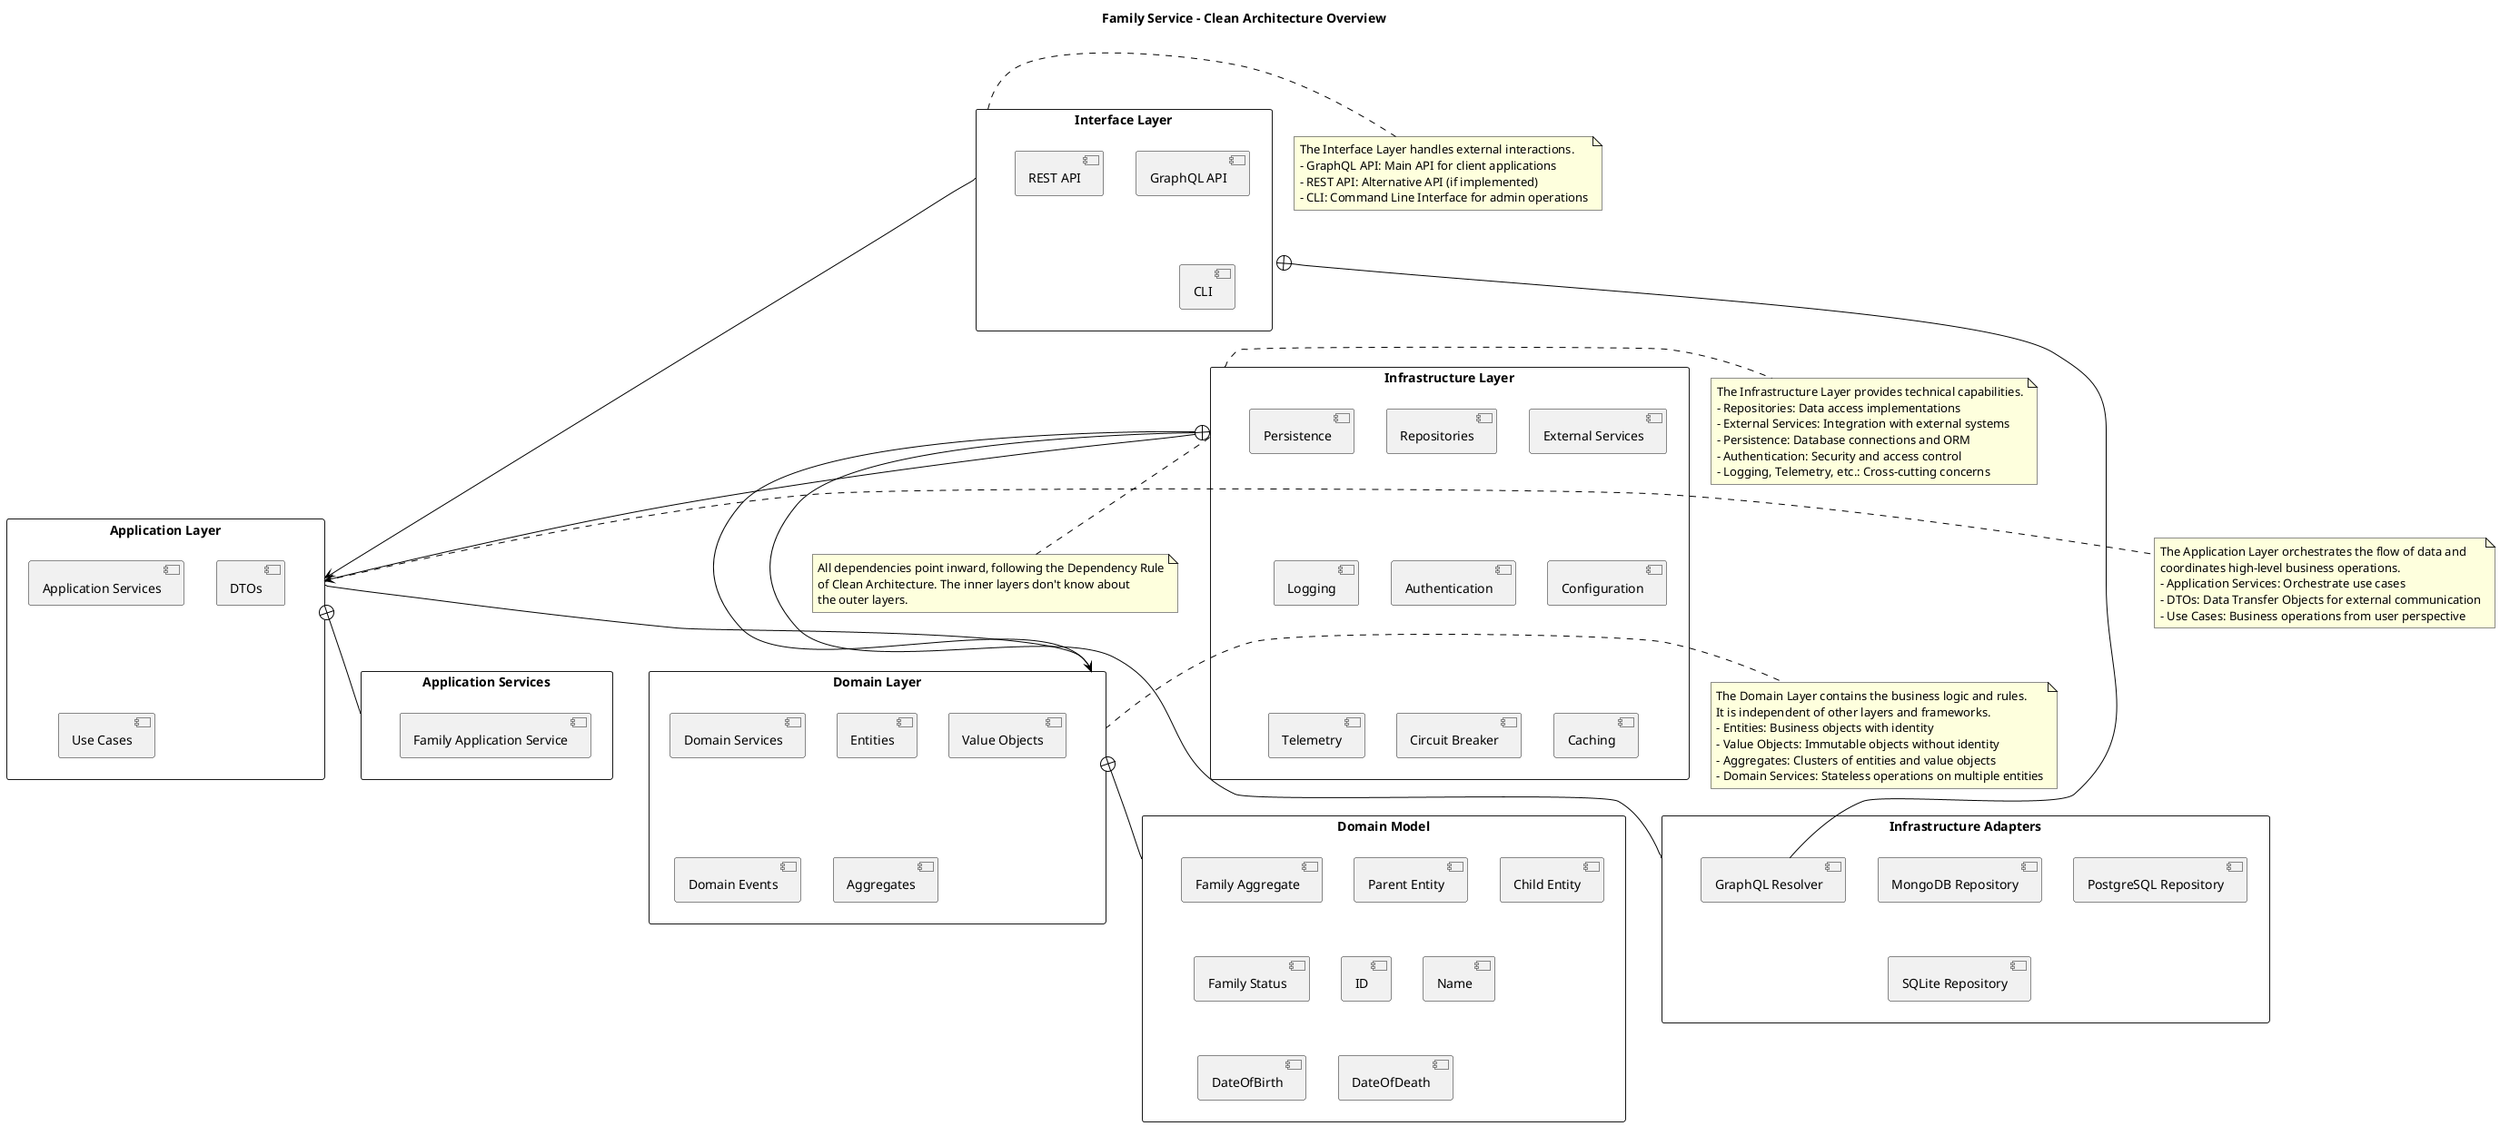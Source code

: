 @startuml Architecture Overview Diagram

skinparam {
  BackgroundColor white
  ArrowColor black
  BorderColor black
  ComponentStyle uml2
  PackageStyle rectangle
}

title Family Service - Clean Architecture Overview

' Define the layers
package "Interface Layer" as InterfaceLayer {
  [GraphQL API] as GraphQL
  [REST API] as REST
  [CLI] as CLI
}

package "Application Layer" as ApplicationLayer {
  [Application Services] as AppServices
  [DTOs] as DTOs
  [Use Cases] as UseCases
}

package "Domain Layer" as DomainLayer {
  [Domain Services] as DomainServices
  [Entities] as Entities
  [Value Objects] as ValueObjects
  [Domain Events] as DomainEvents
  [Aggregates] as Aggregates
}

package "Infrastructure Layer" as InfrastructureLayer {
  [Repositories] as Repositories
  [External Services] as ExternalServices
  [Persistence] as Persistence
  [Logging] as Logging
  [Authentication] as Auth
  [Configuration] as Config
  [Telemetry] as Telemetry
  [Circuit Breaker] as CircuitBreaker
  [Caching] as Caching
}

' Define the dependencies (arrows point to dependencies)
InterfaceLayer --> ApplicationLayer
ApplicationLayer --> DomainLayer
InfrastructureLayer --> DomainLayer
InfrastructureLayer --> ApplicationLayer

' Define specific components
package "Domain Model" as DomainModel {
  [Family Aggregate] as FamilyAggregate
  [Parent Entity] as ParentEntity
  [Child Entity] as ChildEntity
  [Family Status] as FamilyStatus
  [ID] as ID
  [Name] as Name
  [DateOfBirth] as DateOfBirth
  [DateOfDeath] as DateOfDeath
}

package "Application Services" as AppServicesDetail {
  [Family Application Service] as FamilyAppService
}

package "Infrastructure Adapters" as InfraAdapters {
  [MongoDB Repository] as MongoRepo
  [PostgreSQL Repository] as PostgresRepo
  [SQLite Repository] as SQLiteRepo
  [GraphQL Resolver] as GraphQLResolver
}

' Place components in their respective layers
DomainLayer +-- DomainModel
ApplicationLayer +-- AppServicesDetail
InfrastructureLayer +-- InfraAdapters
InterfaceLayer +-- GraphQLResolver

' Add notes to explain the architecture
note right of DomainLayer
  The Domain Layer contains the business logic and rules.
  It is independent of other layers and frameworks.
  - Entities: Business objects with identity
  - Value Objects: Immutable objects without identity
  - Aggregates: Clusters of entities and value objects
  - Domain Services: Stateless operations on multiple entities
end note

note right of ApplicationLayer
  The Application Layer orchestrates the flow of data and
  coordinates high-level business operations.
  - Application Services: Orchestrate use cases
  - DTOs: Data Transfer Objects for external communication
  - Use Cases: Business operations from user perspective
end note

note right of InterfaceLayer
  The Interface Layer handles external interactions.
  - GraphQL API: Main API for client applications
  - REST API: Alternative API (if implemented)
  - CLI: Command Line Interface for admin operations
end note

note right of InfrastructureLayer
  The Infrastructure Layer provides technical capabilities.
  - Repositories: Data access implementations
  - External Services: Integration with external systems
  - Persistence: Database connections and ORM
  - Authentication: Security and access control
  - Logging, Telemetry, etc.: Cross-cutting concerns
end note

note bottom of InfrastructureLayer
  All dependencies point inward, following the Dependency Rule
  of Clean Architecture. The inner layers don't know about
  the outer layers.
end note

@enduml
